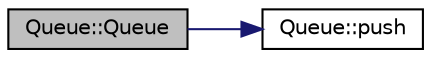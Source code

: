 digraph "Queue::Queue"
{
 // LATEX_PDF_SIZE
  edge [fontname="Helvetica",fontsize="10",labelfontname="Helvetica",labelfontsize="10"];
  node [fontname="Helvetica",fontsize="10",shape=record];
  rankdir="LR";
  Node1 [label="Queue::Queue",height=0.2,width=0.4,color="black", fillcolor="grey75", style="filled", fontcolor="black",tooltip=" "];
  Node1 -> Node2 [color="midnightblue",fontsize="10",style="solid"];
  Node2 [label="Queue::push",height=0.2,width=0.4,color="black", fillcolor="white", style="filled",URL="$class_queue.html#a1c46db717b86b146603f890994a7b74c",tooltip=" "];
}
